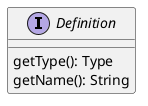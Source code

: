 @startuml

interface Definition

Definition : getType(): Type
Definition : getName(): String

@enduml

